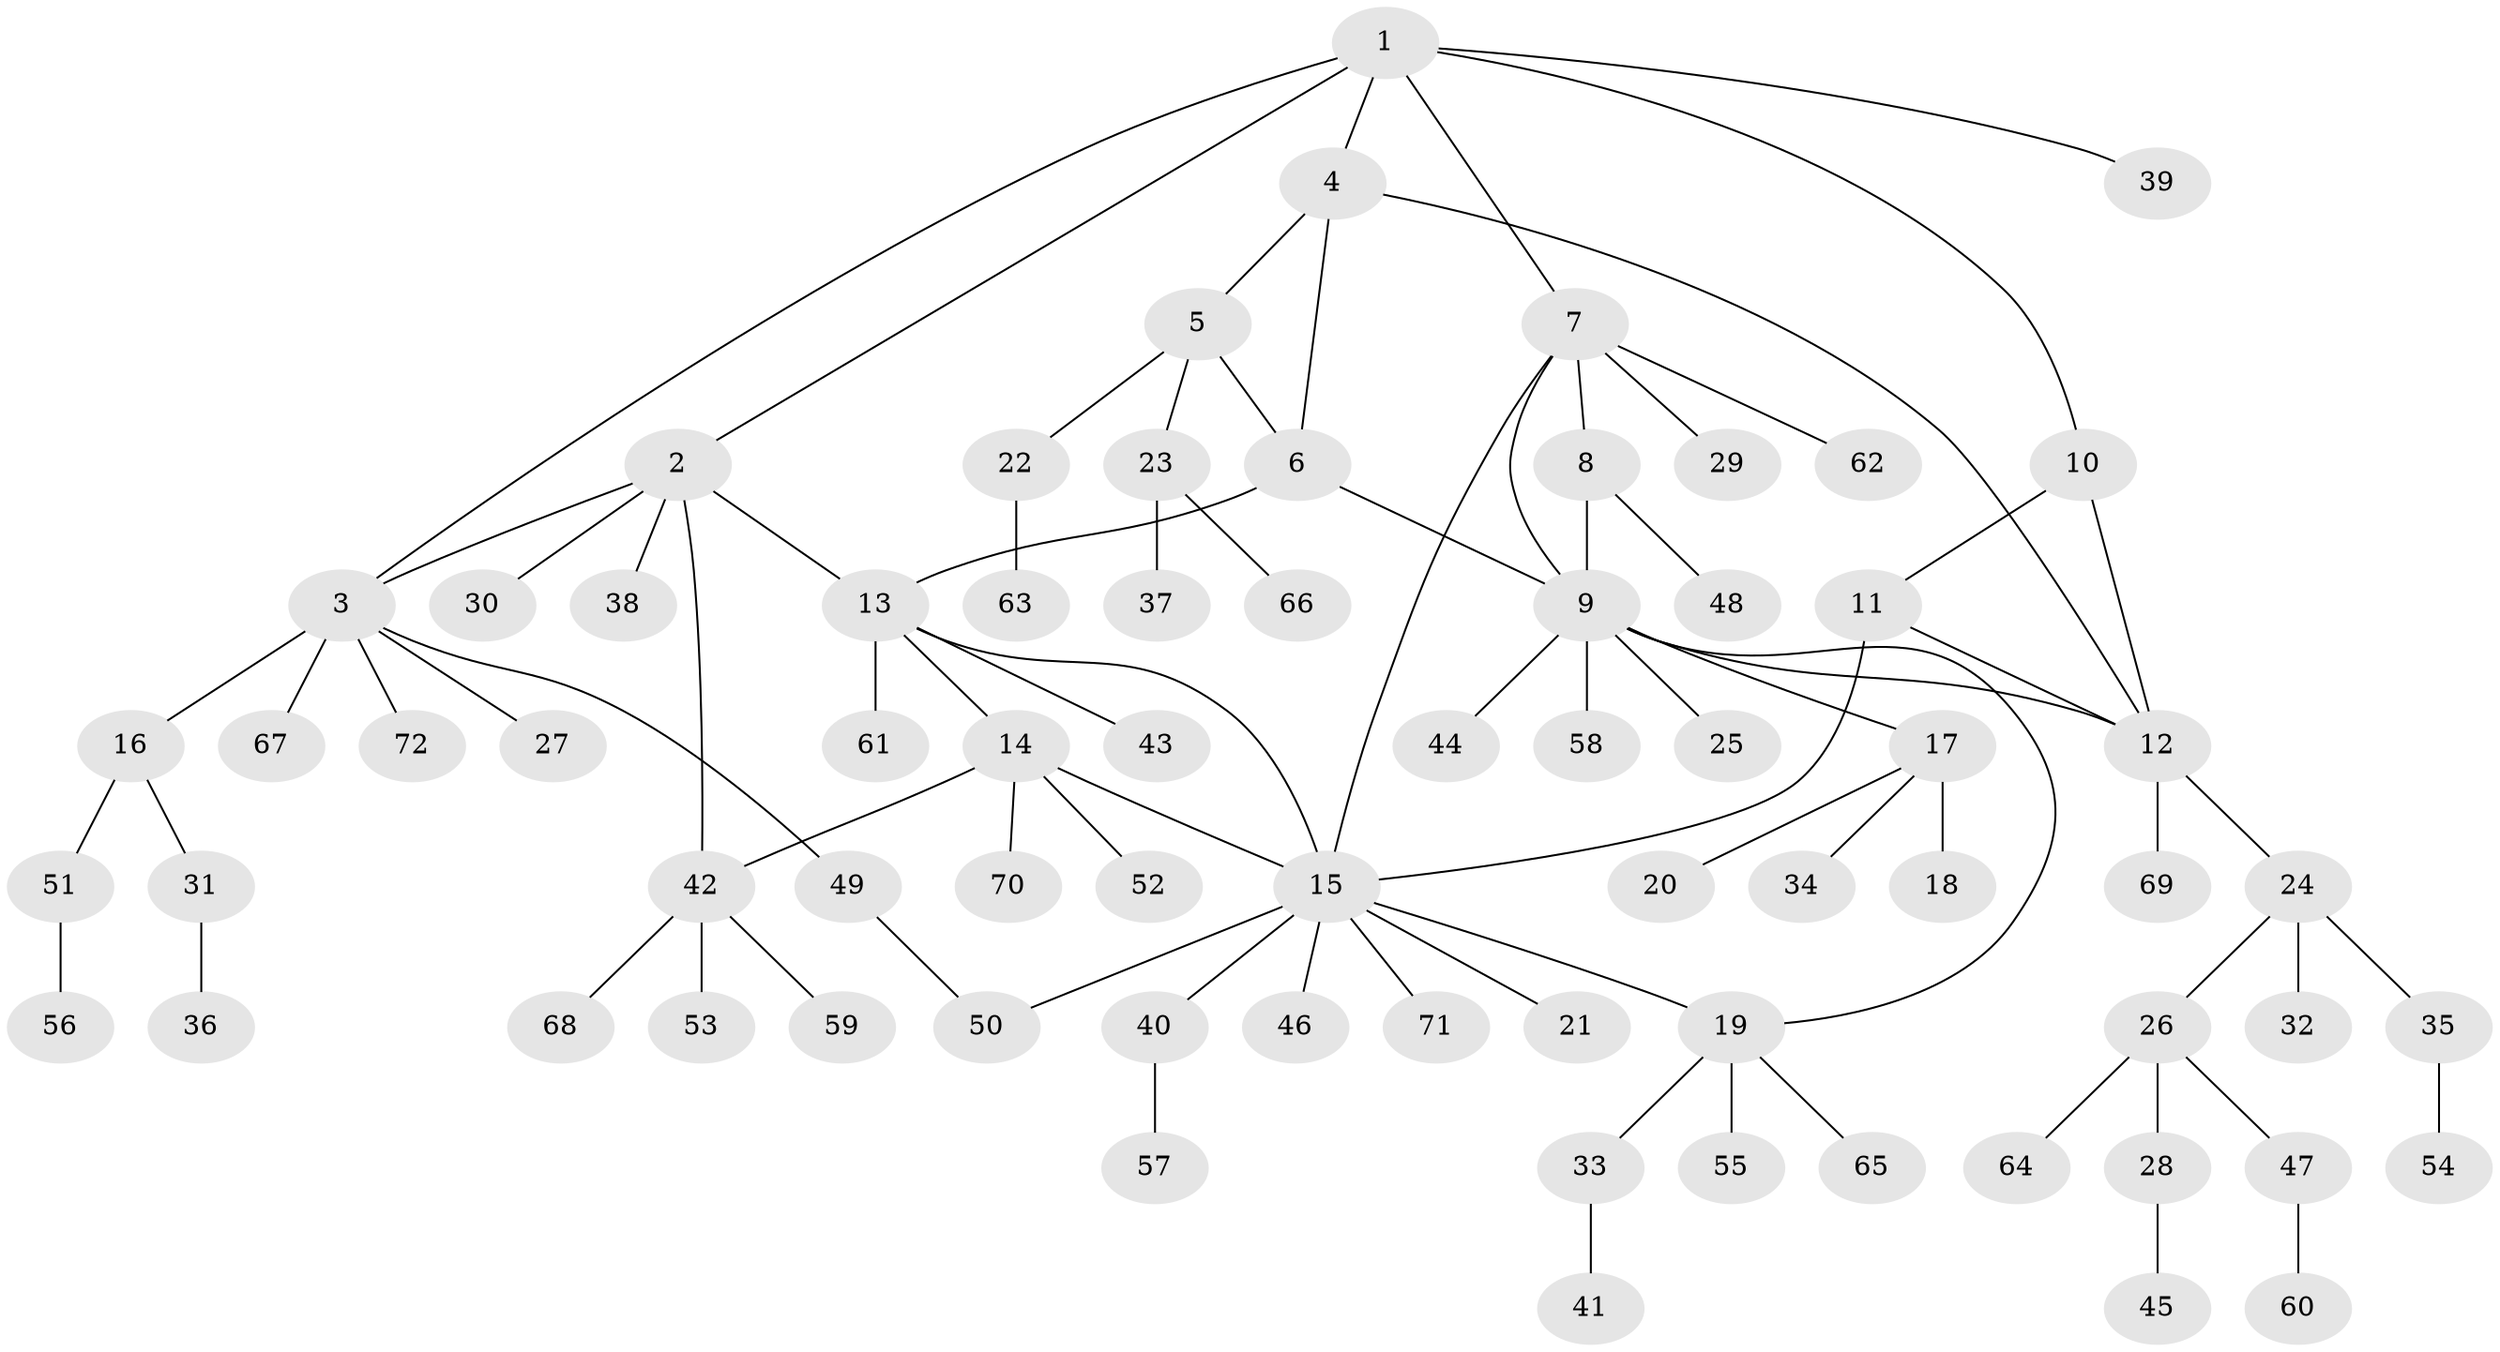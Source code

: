 // Generated by graph-tools (version 1.1) at 2025/02/03/09/25 03:02:43]
// undirected, 72 vertices, 85 edges
graph export_dot {
graph [start="1"]
  node [color=gray90,style=filled];
  1;
  2;
  3;
  4;
  5;
  6;
  7;
  8;
  9;
  10;
  11;
  12;
  13;
  14;
  15;
  16;
  17;
  18;
  19;
  20;
  21;
  22;
  23;
  24;
  25;
  26;
  27;
  28;
  29;
  30;
  31;
  32;
  33;
  34;
  35;
  36;
  37;
  38;
  39;
  40;
  41;
  42;
  43;
  44;
  45;
  46;
  47;
  48;
  49;
  50;
  51;
  52;
  53;
  54;
  55;
  56;
  57;
  58;
  59;
  60;
  61;
  62;
  63;
  64;
  65;
  66;
  67;
  68;
  69;
  70;
  71;
  72;
  1 -- 2;
  1 -- 3;
  1 -- 4;
  1 -- 7;
  1 -- 10;
  1 -- 39;
  2 -- 3;
  2 -- 13;
  2 -- 30;
  2 -- 38;
  2 -- 42;
  3 -- 16;
  3 -- 27;
  3 -- 49;
  3 -- 67;
  3 -- 72;
  4 -- 5;
  4 -- 6;
  4 -- 12;
  5 -- 6;
  5 -- 22;
  5 -- 23;
  6 -- 9;
  6 -- 13;
  7 -- 8;
  7 -- 9;
  7 -- 15;
  7 -- 29;
  7 -- 62;
  8 -- 9;
  8 -- 48;
  9 -- 12;
  9 -- 17;
  9 -- 19;
  9 -- 25;
  9 -- 44;
  9 -- 58;
  10 -- 11;
  10 -- 12;
  11 -- 12;
  11 -- 15;
  12 -- 24;
  12 -- 69;
  13 -- 14;
  13 -- 15;
  13 -- 43;
  13 -- 61;
  14 -- 15;
  14 -- 42;
  14 -- 52;
  14 -- 70;
  15 -- 19;
  15 -- 21;
  15 -- 40;
  15 -- 46;
  15 -- 50;
  15 -- 71;
  16 -- 31;
  16 -- 51;
  17 -- 18;
  17 -- 20;
  17 -- 34;
  19 -- 33;
  19 -- 55;
  19 -- 65;
  22 -- 63;
  23 -- 37;
  23 -- 66;
  24 -- 26;
  24 -- 32;
  24 -- 35;
  26 -- 28;
  26 -- 47;
  26 -- 64;
  28 -- 45;
  31 -- 36;
  33 -- 41;
  35 -- 54;
  40 -- 57;
  42 -- 53;
  42 -- 59;
  42 -- 68;
  47 -- 60;
  49 -- 50;
  51 -- 56;
}
